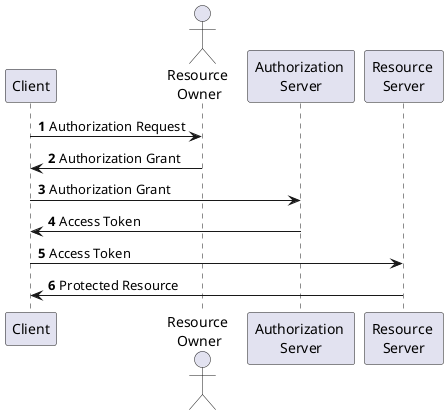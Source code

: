 @startuml OAuth 2.0 Abstract Protocol Flow
autonumber
participant Client as C
actor "Resource \nOwner" as RO
participant "Authorization \nServer" as AS
participant "Resource \nServer" as RS

C -> RO: Authorization Request
RO -> C: Authorization Grant
C -> AS: Authorization Grant
AS -> C: Access Token
C -> RS: Access Token
RS -> C: Protected Resource
@enduml